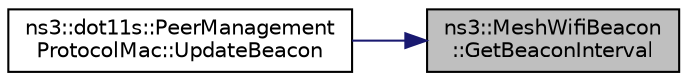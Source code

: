 digraph "ns3::MeshWifiBeacon::GetBeaconInterval"
{
 // LATEX_PDF_SIZE
  edge [fontname="Helvetica",fontsize="10",labelfontname="Helvetica",labelfontsize="10"];
  node [fontname="Helvetica",fontsize="10",shape=record];
  rankdir="RL";
  Node1 [label="ns3::MeshWifiBeacon\l::GetBeaconInterval",height=0.2,width=0.4,color="black", fillcolor="grey75", style="filled", fontcolor="black",tooltip="Returns the beacon interval of Wifi beacon."];
  Node1 -> Node2 [dir="back",color="midnightblue",fontsize="10",style="solid",fontname="Helvetica"];
  Node2 [label="ns3::dot11s::PeerManagement\lProtocolMac::UpdateBeacon",height=0.2,width=0.4,color="black", fillcolor="white", style="filled",URL="$classns3_1_1dot11s_1_1_peer_management_protocol_mac.html#ab95eb091446d4f4967ed61c3e0464df6",tooltip="Add beacon timing and mesh ID information elements, and notify beacon sent."];
}
